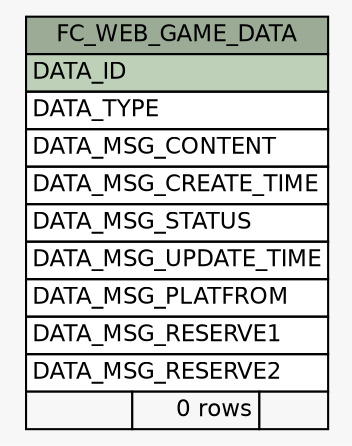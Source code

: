 // dot 2.26.0 on Linux 2.6.32-504.8.1.el6.x86_64
// SchemaSpy rev 590
digraph "FC_WEB_GAME_DATA" {
  graph [
    rankdir="RL"
    bgcolor="#f7f7f7"
    nodesep="0.18"
    ranksep="0.46"
    fontname="Helvetica"
    fontsize="11"
  ];
  node [
    fontname="Helvetica"
    fontsize="11"
    shape="plaintext"
  ];
  edge [
    arrowsize="0.8"
  ];
  "FC_WEB_GAME_DATA" [
    label=<
    <TABLE BORDER="0" CELLBORDER="1" CELLSPACING="0" BGCOLOR="#ffffff">
      <TR><TD COLSPAN="3" BGCOLOR="#9bab96" ALIGN="CENTER">FC_WEB_GAME_DATA</TD></TR>
      <TR><TD PORT="DATA_ID" COLSPAN="3" BGCOLOR="#bed1b8" ALIGN="LEFT">DATA_ID</TD></TR>
      <TR><TD PORT="DATA_TYPE" COLSPAN="3" ALIGN="LEFT">DATA_TYPE</TD></TR>
      <TR><TD PORT="DATA_MSG_CONTENT" COLSPAN="3" ALIGN="LEFT">DATA_MSG_CONTENT</TD></TR>
      <TR><TD PORT="DATA_MSG_CREATE_TIME" COLSPAN="3" ALIGN="LEFT">DATA_MSG_CREATE_TIME</TD></TR>
      <TR><TD PORT="DATA_MSG_STATUS" COLSPAN="3" ALIGN="LEFT">DATA_MSG_STATUS</TD></TR>
      <TR><TD PORT="DATA_MSG_UPDATE_TIME" COLSPAN="3" ALIGN="LEFT">DATA_MSG_UPDATE_TIME</TD></TR>
      <TR><TD PORT="DATA_MSG_PLATFROM" COLSPAN="3" ALIGN="LEFT">DATA_MSG_PLATFROM</TD></TR>
      <TR><TD PORT="DATA_MSG_RESERVE1" COLSPAN="3" ALIGN="LEFT">DATA_MSG_RESERVE1</TD></TR>
      <TR><TD PORT="DATA_MSG_RESERVE2" COLSPAN="3" ALIGN="LEFT">DATA_MSG_RESERVE2</TD></TR>
      <TR><TD ALIGN="LEFT" BGCOLOR="#f7f7f7">  </TD><TD ALIGN="RIGHT" BGCOLOR="#f7f7f7">0 rows</TD><TD ALIGN="RIGHT" BGCOLOR="#f7f7f7">  </TD></TR>
    </TABLE>>
    URL="tables/FC_WEB_GAME_DATA.html"
    tooltip="FC_WEB_GAME_DATA"
  ];
}
